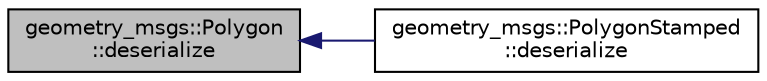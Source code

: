 digraph "geometry_msgs::Polygon::deserialize"
{
  edge [fontname="Helvetica",fontsize="10",labelfontname="Helvetica",labelfontsize="10"];
  node [fontname="Helvetica",fontsize="10",shape=record];
  rankdir="LR";
  Node1 [label="geometry_msgs::Polygon\l::deserialize",height=0.2,width=0.4,color="black", fillcolor="grey75", style="filled" fontcolor="black"];
  Node1 -> Node2 [dir="back",color="midnightblue",fontsize="10",style="solid",fontname="Helvetica"];
  Node2 [label="geometry_msgs::PolygonStamped\l::deserialize",height=0.2,width=0.4,color="black", fillcolor="white", style="filled",URL="$classgeometry__msgs_1_1_polygon_stamped.html#a45be3a7ce5bacc5aa1b68c15af7bca80"];
}
